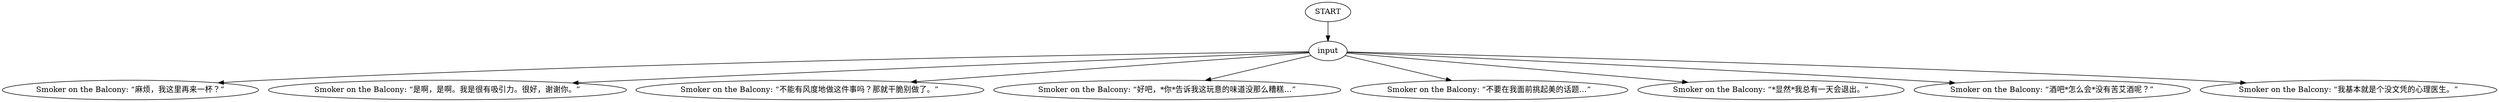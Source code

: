 # BACKYARD / SMOKER ON THE BALCONY barks whirling
# Barks in Whirling.
# ==================================================
digraph G {
	  0 [label="START"];
	  1 [label="input"];
	  2 [label="Smoker on the Balcony: “麻烦，我这里再来一杯？”"];
	  3 [label="Smoker on the Balcony: “是啊，是啊。我是很有吸引力。很好，谢谢你。”"];
	  4 [label="Smoker on the Balcony: “不能有风度地做这件事吗？那就干脆别做了。”"];
	  5 [label="Smoker on the Balcony: “好吧，*你*告诉我这玩意的味道没那么糟糕…”"];
	  7 [label="Smoker on the Balcony: “不要在我面前挑起美的话题…”"];
	  8 [label="Smoker on the Balcony: “*显然*我总有一天会退出。”"];
	  9 [label="Smoker on the Balcony: “酒吧*怎么会*没有苦艾酒呢？”"];
	  10 [label="Smoker on the Balcony: “我基本就是个没文凭的心理医生。”"];
	  0 -> 1
	  1 -> 2
	  1 -> 3
	  1 -> 4
	  1 -> 5
	  1 -> 7
	  1 -> 8
	  1 -> 9
	  1 -> 10
}

